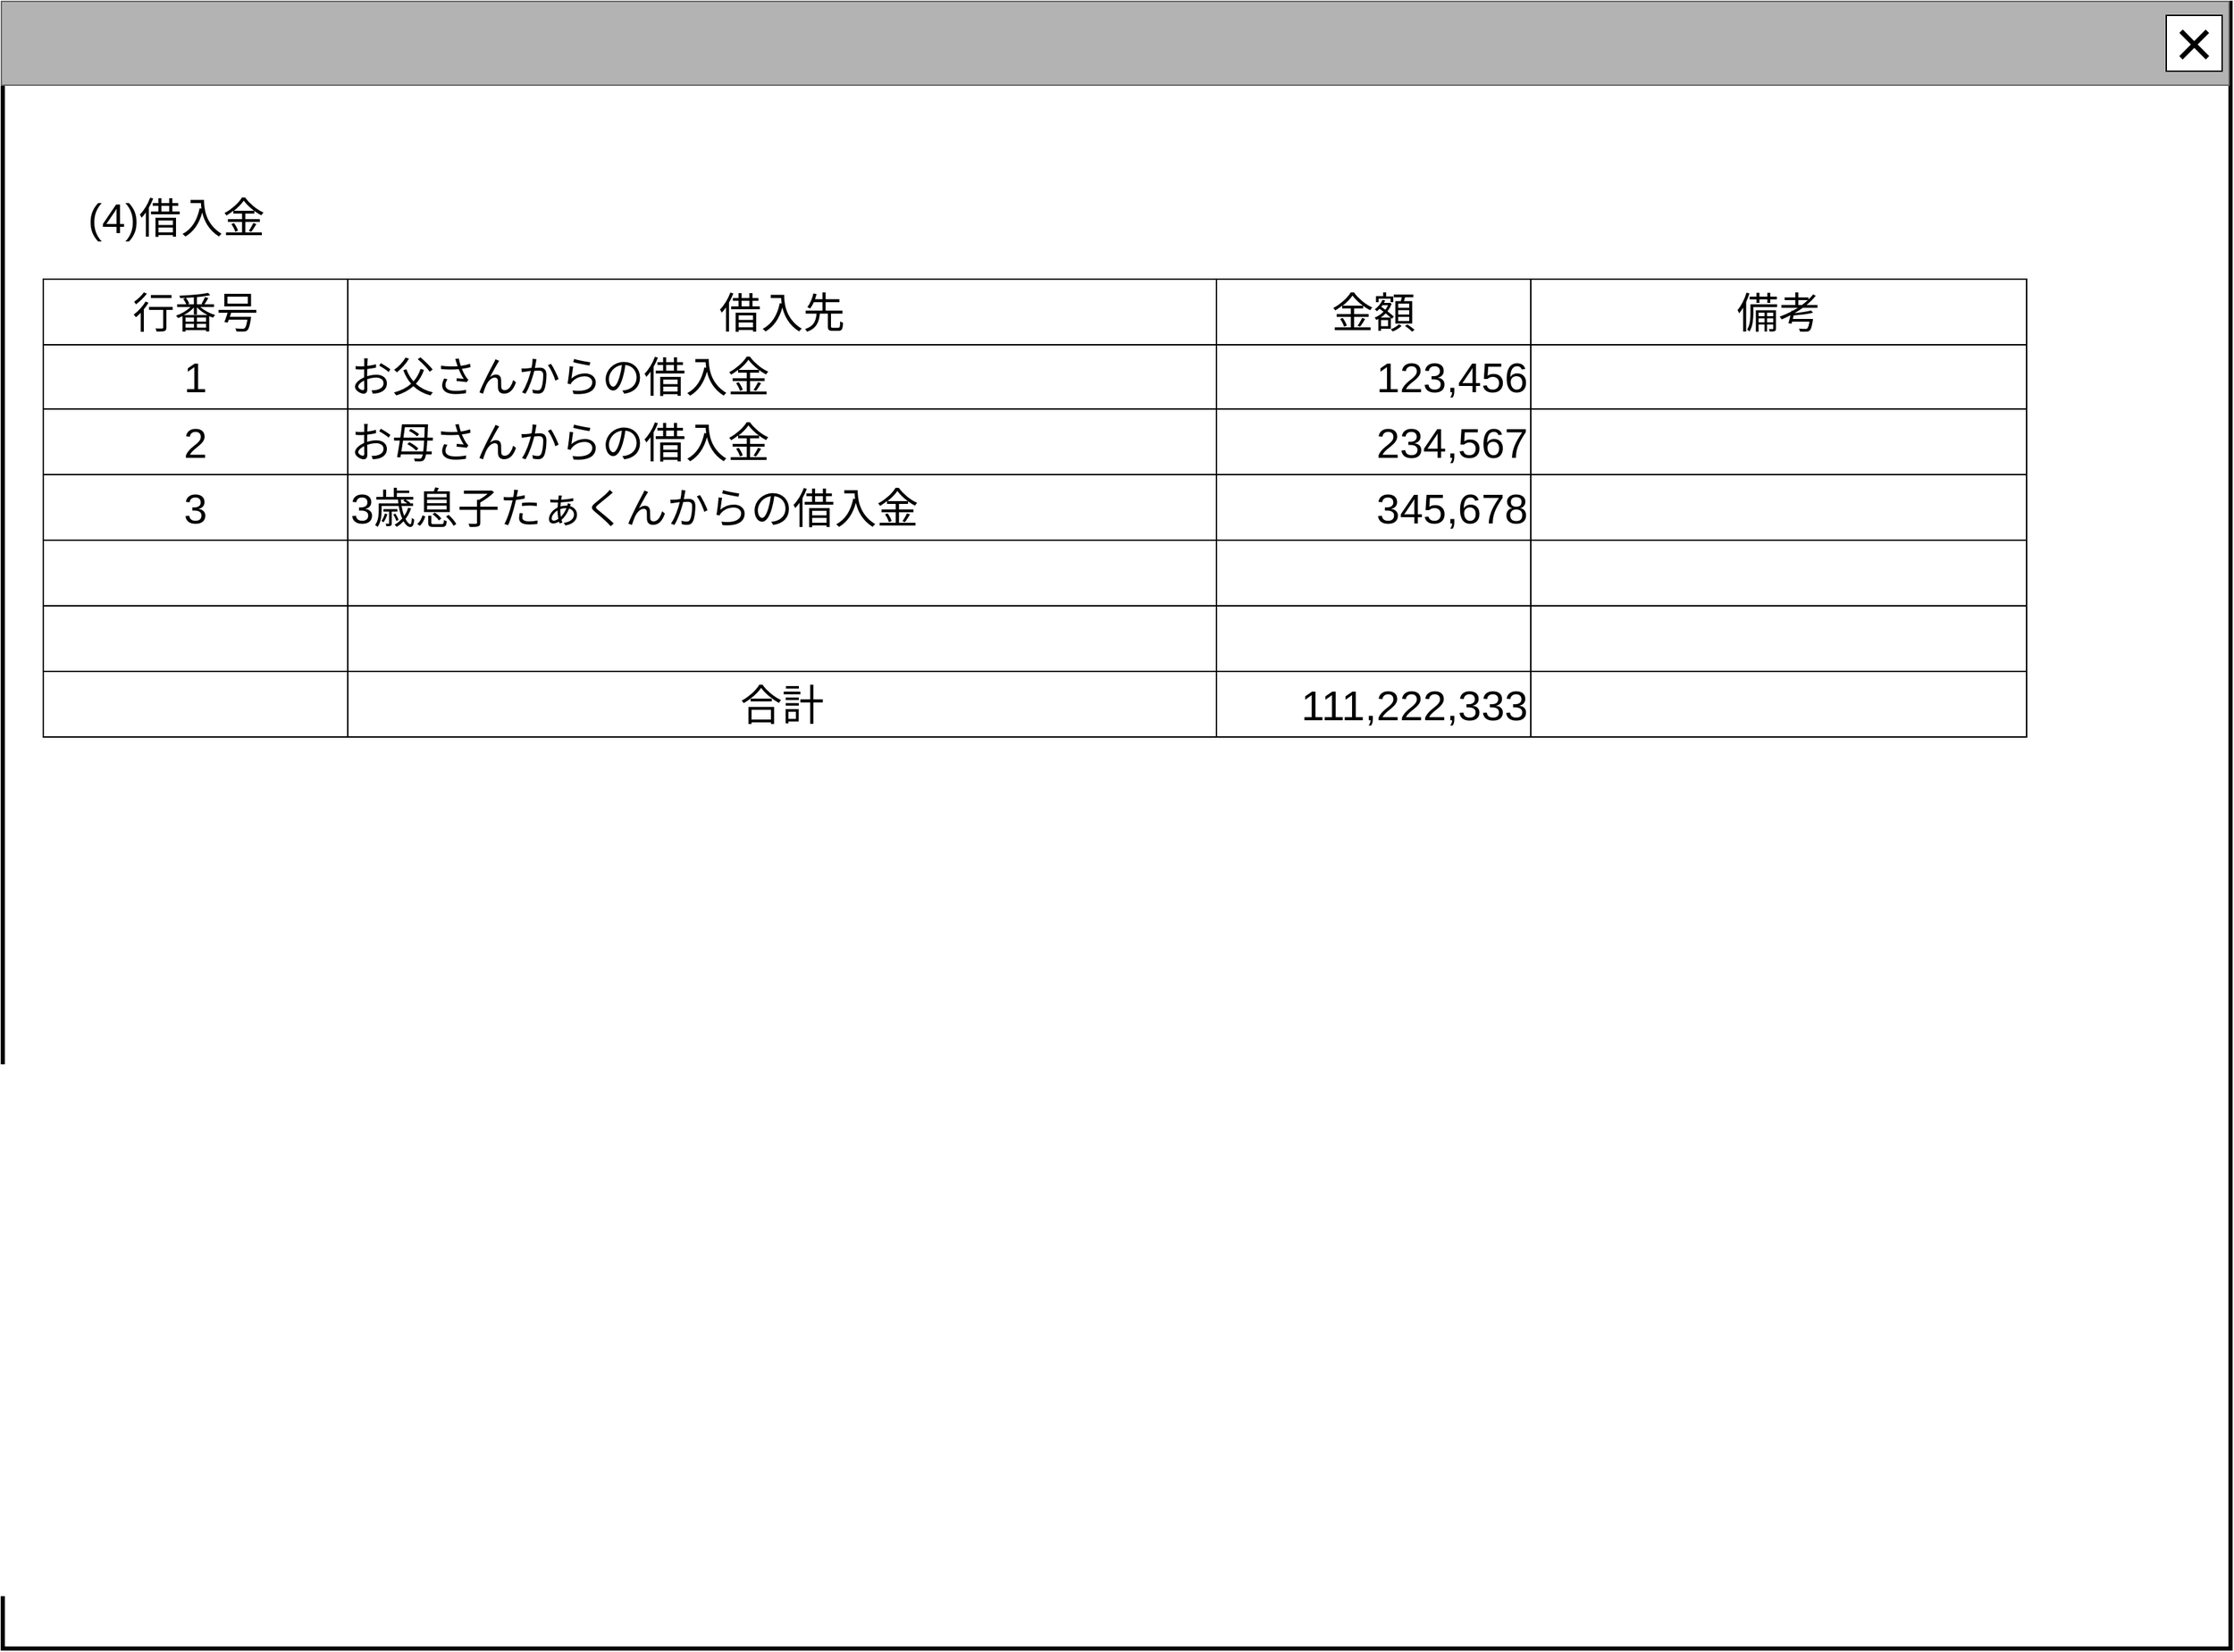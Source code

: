 <mxfile version="24.6.4" type="device">
  <diagram name="ページ1" id="LE8fIzdrHe0wcv1LTvfw">
    <mxGraphModel dx="1050" dy="621" grid="1" gridSize="10" guides="1" tooltips="1" connect="1" arrows="1" fold="1" page="1" pageScale="1" pageWidth="1600" pageHeight="1200" math="0" shadow="0">
      <root>
        <mxCell id="0" />
        <mxCell id="cFaB45KztUIKXS-_cTrr-4" value="背景" style="locked=1;" parent="0" visible="0" />
        <mxCell id="cFaB45KztUIKXS-_cTrr-5" value="" style="rounded=0;whiteSpace=wrap;html=1;strokeWidth=3;" parent="cFaB45KztUIKXS-_cTrr-4" vertex="1">
          <mxGeometry x="1" y="1" width="1595" height="1180" as="geometry" />
        </mxCell>
        <mxCell id="cFaB45KztUIKXS-_cTrr-6" value="" style="rounded=0;whiteSpace=wrap;html=1;fillColor=#B3B3B3;fontColor=#333333;strokeColor=#666666;" parent="cFaB45KztUIKXS-_cTrr-4" vertex="1">
          <mxGeometry width="1595" height="60" as="geometry" />
        </mxCell>
        <mxCell id="cFaB45KztUIKXS-_cTrr-7" value="&lt;font style=&quot;font-size: 48px;&quot;&gt;×&lt;/font&gt;" style="rounded=0;whiteSpace=wrap;html=1;" parent="cFaB45KztUIKXS-_cTrr-4" vertex="1">
          <mxGeometry x="1550" y="10" width="40" height="40" as="geometry" />
        </mxCell>
        <mxCell id="cFaB45KztUIKXS-_cTrr-8" value="" style="rounded=0;whiteSpace=wrap;html=1;" parent="cFaB45KztUIKXS-_cTrr-4" vertex="1">
          <mxGeometry x="830" y="670" width="120" height="60" as="geometry" />
        </mxCell>
        <mxCell id="cFaB45KztUIKXS-_cTrr-9" value="ウインドウ" style="locked=1;" parent="0" />
        <mxCell id="cFaB45KztUIKXS-_cTrr-10" value="" style="rounded=0;whiteSpace=wrap;html=1;strokeWidth=3;" parent="cFaB45KztUIKXS-_cTrr-9" vertex="1">
          <mxGeometry x="1" y="1" width="1595" height="1179" as="geometry" />
        </mxCell>
        <mxCell id="cFaB45KztUIKXS-_cTrr-11" value="" style="rounded=0;whiteSpace=wrap;html=1;fillColor=#B3B3B3;fontColor=#333333;strokeColor=#666666;" parent="cFaB45KztUIKXS-_cTrr-9" vertex="1">
          <mxGeometry width="1595" height="60" as="geometry" />
        </mxCell>
        <mxCell id="cFaB45KztUIKXS-_cTrr-12" value="&lt;font style=&quot;font-size: 48px;&quot;&gt;×&lt;/font&gt;" style="rounded=0;whiteSpace=wrap;html=1;" parent="cFaB45KztUIKXS-_cTrr-9" vertex="1">
          <mxGeometry x="1550" y="10" width="40" height="40" as="geometry" />
        </mxCell>
        <mxCell id="cFaB45KztUIKXS-_cTrr-14" value="名称未設定レイヤ" style="" parent="0" />
        <mxCell id="AqdkrOsrwXkhMmX50wSz-0" value="" style="childLayout=tableLayout;recursiveResize=0;shadow=0;fillColor=none;align=left;" parent="cFaB45KztUIKXS-_cTrr-14" vertex="1">
          <mxGeometry x="30" y="199" width="1420" height="328" as="geometry" />
        </mxCell>
        <mxCell id="AqdkrOsrwXkhMmX50wSz-1" value="" style="shape=tableRow;horizontal=0;startSize=0;swimlaneHead=0;swimlaneBody=0;top=0;left=0;bottom=0;right=0;dropTarget=0;collapsible=0;recursiveResize=0;expand=0;fontStyle=0;fillColor=none;strokeColor=inherit;" parent="AqdkrOsrwXkhMmX50wSz-0" vertex="1">
          <mxGeometry width="1420" height="47" as="geometry" />
        </mxCell>
        <mxCell id="AqdkrOsrwXkhMmX50wSz-2" value="&lt;font style=&quot;font-size: 30px;&quot;&gt;行番号&lt;/font&gt;" style="connectable=0;recursiveResize=0;strokeColor=inherit;fillColor=none;align=center;whiteSpace=wrap;html=1;" parent="AqdkrOsrwXkhMmX50wSz-1" vertex="1">
          <mxGeometry width="218" height="47" as="geometry">
            <mxRectangle width="218" height="47" as="alternateBounds" />
          </mxGeometry>
        </mxCell>
        <mxCell id="AqdkrOsrwXkhMmX50wSz-3" value="&lt;span style=&quot;font-size: 30px;&quot;&gt;借入先&lt;/span&gt;" style="connectable=0;recursiveResize=0;strokeColor=inherit;fillColor=none;align=center;whiteSpace=wrap;html=1;" parent="AqdkrOsrwXkhMmX50wSz-1" vertex="1">
          <mxGeometry x="218" width="622" height="47" as="geometry">
            <mxRectangle width="622" height="47" as="alternateBounds" />
          </mxGeometry>
        </mxCell>
        <mxCell id="AqdkrOsrwXkhMmX50wSz-4" value="&lt;font style=&quot;font-size: 30px;&quot;&gt;金額&lt;/font&gt;" style="connectable=0;recursiveResize=0;strokeColor=inherit;fillColor=none;align=center;whiteSpace=wrap;html=1;" parent="AqdkrOsrwXkhMmX50wSz-1" vertex="1">
          <mxGeometry x="840" width="225" height="47" as="geometry">
            <mxRectangle width="225" height="47" as="alternateBounds" />
          </mxGeometry>
        </mxCell>
        <mxCell id="AqdkrOsrwXkhMmX50wSz-29" value="&lt;font style=&quot;font-size: 30px;&quot;&gt;備考&lt;/font&gt;" style="connectable=0;recursiveResize=0;strokeColor=inherit;fillColor=none;align=center;whiteSpace=wrap;html=1;" parent="AqdkrOsrwXkhMmX50wSz-1" vertex="1">
          <mxGeometry x="1065" width="355" height="47" as="geometry">
            <mxRectangle width="355" height="47" as="alternateBounds" />
          </mxGeometry>
        </mxCell>
        <mxCell id="AqdkrOsrwXkhMmX50wSz-5" style="shape=tableRow;horizontal=0;startSize=0;swimlaneHead=0;swimlaneBody=0;top=0;left=0;bottom=0;right=0;dropTarget=0;collapsible=0;recursiveResize=0;expand=0;fontStyle=0;fillColor=none;strokeColor=inherit;" parent="AqdkrOsrwXkhMmX50wSz-0" vertex="1">
          <mxGeometry y="47" width="1420" height="46" as="geometry" />
        </mxCell>
        <mxCell id="AqdkrOsrwXkhMmX50wSz-6" value="&lt;font style=&quot;font-size: 30px;&quot;&gt;1&lt;/font&gt;" style="connectable=0;recursiveResize=0;strokeColor=inherit;fillColor=none;align=center;whiteSpace=wrap;html=1;" parent="AqdkrOsrwXkhMmX50wSz-5" vertex="1">
          <mxGeometry width="218" height="46" as="geometry">
            <mxRectangle width="218" height="46" as="alternateBounds" />
          </mxGeometry>
        </mxCell>
        <mxCell id="AqdkrOsrwXkhMmX50wSz-7" value="&lt;span style=&quot;font-size: 30px;&quot;&gt;お父さんからの借入金&lt;/span&gt;" style="connectable=0;recursiveResize=0;strokeColor=inherit;fillColor=none;align=left;whiteSpace=wrap;html=1;" parent="AqdkrOsrwXkhMmX50wSz-5" vertex="1">
          <mxGeometry x="218" width="622" height="46" as="geometry">
            <mxRectangle width="622" height="46" as="alternateBounds" />
          </mxGeometry>
        </mxCell>
        <mxCell id="AqdkrOsrwXkhMmX50wSz-8" value="&lt;font style=&quot;font-size: 30px;&quot;&gt;123,456&lt;/font&gt;" style="connectable=0;recursiveResize=0;strokeColor=inherit;fillColor=none;align=right;whiteSpace=wrap;html=1;" parent="AqdkrOsrwXkhMmX50wSz-5" vertex="1">
          <mxGeometry x="840" width="225" height="46" as="geometry">
            <mxRectangle width="225" height="46" as="alternateBounds" />
          </mxGeometry>
        </mxCell>
        <mxCell id="AqdkrOsrwXkhMmX50wSz-30" value="" style="connectable=0;recursiveResize=0;strokeColor=inherit;fillColor=none;align=left;whiteSpace=wrap;html=1;" parent="AqdkrOsrwXkhMmX50wSz-5" vertex="1">
          <mxGeometry x="1065" width="355" height="46" as="geometry">
            <mxRectangle width="355" height="46" as="alternateBounds" />
          </mxGeometry>
        </mxCell>
        <mxCell id="AqdkrOsrwXkhMmX50wSz-9" style="shape=tableRow;horizontal=0;startSize=0;swimlaneHead=0;swimlaneBody=0;top=0;left=0;bottom=0;right=0;dropTarget=0;collapsible=0;recursiveResize=0;expand=0;fontStyle=0;fillColor=none;strokeColor=inherit;" parent="AqdkrOsrwXkhMmX50wSz-0" vertex="1">
          <mxGeometry y="93" width="1420" height="47" as="geometry" />
        </mxCell>
        <mxCell id="AqdkrOsrwXkhMmX50wSz-10" value="&lt;span style=&quot;font-size: 30px;&quot;&gt;2&lt;/span&gt;" style="connectable=0;recursiveResize=0;strokeColor=inherit;fillColor=none;align=center;whiteSpace=wrap;html=1;" parent="AqdkrOsrwXkhMmX50wSz-9" vertex="1">
          <mxGeometry width="218" height="47" as="geometry">
            <mxRectangle width="218" height="47" as="alternateBounds" />
          </mxGeometry>
        </mxCell>
        <mxCell id="AqdkrOsrwXkhMmX50wSz-11" value="&lt;span style=&quot;font-size: 30px;&quot;&gt;お母さんからの借入金&lt;/span&gt;" style="connectable=0;recursiveResize=0;strokeColor=inherit;fillColor=none;align=left;whiteSpace=wrap;html=1;" parent="AqdkrOsrwXkhMmX50wSz-9" vertex="1">
          <mxGeometry x="218" width="622" height="47" as="geometry">
            <mxRectangle width="622" height="47" as="alternateBounds" />
          </mxGeometry>
        </mxCell>
        <mxCell id="AqdkrOsrwXkhMmX50wSz-12" value="&lt;span style=&quot;font-size: 30px;&quot;&gt;234,567&lt;/span&gt;" style="connectable=0;recursiveResize=0;strokeColor=inherit;fillColor=none;align=right;whiteSpace=wrap;html=1;" parent="AqdkrOsrwXkhMmX50wSz-9" vertex="1">
          <mxGeometry x="840" width="225" height="47" as="geometry">
            <mxRectangle width="225" height="47" as="alternateBounds" />
          </mxGeometry>
        </mxCell>
        <mxCell id="AqdkrOsrwXkhMmX50wSz-31" value="" style="connectable=0;recursiveResize=0;strokeColor=inherit;fillColor=none;align=left;whiteSpace=wrap;html=1;" parent="AqdkrOsrwXkhMmX50wSz-9" vertex="1">
          <mxGeometry x="1065" width="355" height="47" as="geometry">
            <mxRectangle width="355" height="47" as="alternateBounds" />
          </mxGeometry>
        </mxCell>
        <mxCell id="AqdkrOsrwXkhMmX50wSz-25" style="shape=tableRow;horizontal=0;startSize=0;swimlaneHead=0;swimlaneBody=0;top=0;left=0;bottom=0;right=0;dropTarget=0;collapsible=0;recursiveResize=0;expand=0;fontStyle=0;fillColor=none;strokeColor=inherit;align=right;" parent="AqdkrOsrwXkhMmX50wSz-0" vertex="1">
          <mxGeometry y="140" width="1420" height="47" as="geometry" />
        </mxCell>
        <mxCell id="AqdkrOsrwXkhMmX50wSz-26" value="&lt;span style=&quot;font-size: 30px;&quot;&gt;3&lt;/span&gt;" style="connectable=0;recursiveResize=0;strokeColor=inherit;fillColor=none;align=center;whiteSpace=wrap;html=1;" parent="AqdkrOsrwXkhMmX50wSz-25" vertex="1">
          <mxGeometry width="218" height="47" as="geometry">
            <mxRectangle width="218" height="47" as="alternateBounds" />
          </mxGeometry>
        </mxCell>
        <mxCell id="AqdkrOsrwXkhMmX50wSz-27" value="&lt;span style=&quot;font-size: 30px;&quot;&gt;3歳息子たぁくんからの借入金&lt;/span&gt;" style="connectable=0;recursiveResize=0;strokeColor=inherit;fillColor=none;align=left;whiteSpace=wrap;html=1;" parent="AqdkrOsrwXkhMmX50wSz-25" vertex="1">
          <mxGeometry x="218" width="622" height="47" as="geometry">
            <mxRectangle width="622" height="47" as="alternateBounds" />
          </mxGeometry>
        </mxCell>
        <mxCell id="AqdkrOsrwXkhMmX50wSz-28" value="&lt;span style=&quot;font-size: 30px;&quot;&gt;345,678&lt;/span&gt;" style="connectable=0;recursiveResize=0;strokeColor=inherit;fillColor=none;align=right;whiteSpace=wrap;html=1;" parent="AqdkrOsrwXkhMmX50wSz-25" vertex="1">
          <mxGeometry x="840" width="225" height="47" as="geometry">
            <mxRectangle width="225" height="47" as="alternateBounds" />
          </mxGeometry>
        </mxCell>
        <mxCell id="AqdkrOsrwXkhMmX50wSz-32" value="" style="connectable=0;recursiveResize=0;strokeColor=inherit;fillColor=none;align=left;whiteSpace=wrap;html=1;" parent="AqdkrOsrwXkhMmX50wSz-25" vertex="1">
          <mxGeometry x="1065" width="355" height="47" as="geometry">
            <mxRectangle width="355" height="47" as="alternateBounds" />
          </mxGeometry>
        </mxCell>
        <mxCell id="AqdkrOsrwXkhMmX50wSz-21" style="shape=tableRow;horizontal=0;startSize=0;swimlaneHead=0;swimlaneBody=0;top=0;left=0;bottom=0;right=0;dropTarget=0;collapsible=0;recursiveResize=0;expand=0;fontStyle=0;fillColor=none;strokeColor=inherit;" parent="AqdkrOsrwXkhMmX50wSz-0" vertex="1">
          <mxGeometry y="187" width="1420" height="47" as="geometry" />
        </mxCell>
        <mxCell id="AqdkrOsrwXkhMmX50wSz-22" style="connectable=0;recursiveResize=0;strokeColor=inherit;fillColor=none;align=center;whiteSpace=wrap;html=1;" parent="AqdkrOsrwXkhMmX50wSz-21" vertex="1">
          <mxGeometry width="218" height="47" as="geometry">
            <mxRectangle width="218" height="47" as="alternateBounds" />
          </mxGeometry>
        </mxCell>
        <mxCell id="AqdkrOsrwXkhMmX50wSz-23" style="connectable=0;recursiveResize=0;strokeColor=inherit;fillColor=none;align=center;whiteSpace=wrap;html=1;" parent="AqdkrOsrwXkhMmX50wSz-21" vertex="1">
          <mxGeometry x="218" width="622" height="47" as="geometry">
            <mxRectangle width="622" height="47" as="alternateBounds" />
          </mxGeometry>
        </mxCell>
        <mxCell id="AqdkrOsrwXkhMmX50wSz-24" style="connectable=0;recursiveResize=0;strokeColor=inherit;fillColor=none;align=center;whiteSpace=wrap;html=1;" parent="AqdkrOsrwXkhMmX50wSz-21" vertex="1">
          <mxGeometry x="840" width="225" height="47" as="geometry">
            <mxRectangle width="225" height="47" as="alternateBounds" />
          </mxGeometry>
        </mxCell>
        <mxCell id="AqdkrOsrwXkhMmX50wSz-33" style="connectable=0;recursiveResize=0;strokeColor=inherit;fillColor=none;align=center;whiteSpace=wrap;html=1;" parent="AqdkrOsrwXkhMmX50wSz-21" vertex="1">
          <mxGeometry x="1065" width="355" height="47" as="geometry">
            <mxRectangle width="355" height="47" as="alternateBounds" />
          </mxGeometry>
        </mxCell>
        <mxCell id="AqdkrOsrwXkhMmX50wSz-17" style="shape=tableRow;horizontal=0;startSize=0;swimlaneHead=0;swimlaneBody=0;top=0;left=0;bottom=0;right=0;dropTarget=0;collapsible=0;recursiveResize=0;expand=0;fontStyle=0;fillColor=none;strokeColor=inherit;" parent="AqdkrOsrwXkhMmX50wSz-0" vertex="1">
          <mxGeometry y="234" width="1420" height="47" as="geometry" />
        </mxCell>
        <mxCell id="AqdkrOsrwXkhMmX50wSz-18" style="connectable=0;recursiveResize=0;strokeColor=inherit;fillColor=none;align=center;whiteSpace=wrap;html=1;" parent="AqdkrOsrwXkhMmX50wSz-17" vertex="1">
          <mxGeometry width="218" height="47" as="geometry">
            <mxRectangle width="218" height="47" as="alternateBounds" />
          </mxGeometry>
        </mxCell>
        <mxCell id="AqdkrOsrwXkhMmX50wSz-19" style="connectable=0;recursiveResize=0;strokeColor=inherit;fillColor=none;align=center;whiteSpace=wrap;html=1;" parent="AqdkrOsrwXkhMmX50wSz-17" vertex="1">
          <mxGeometry x="218" width="622" height="47" as="geometry">
            <mxRectangle width="622" height="47" as="alternateBounds" />
          </mxGeometry>
        </mxCell>
        <mxCell id="AqdkrOsrwXkhMmX50wSz-20" style="connectable=0;recursiveResize=0;strokeColor=inherit;fillColor=none;align=center;whiteSpace=wrap;html=1;" parent="AqdkrOsrwXkhMmX50wSz-17" vertex="1">
          <mxGeometry x="840" width="225" height="47" as="geometry">
            <mxRectangle width="225" height="47" as="alternateBounds" />
          </mxGeometry>
        </mxCell>
        <mxCell id="AqdkrOsrwXkhMmX50wSz-34" style="connectable=0;recursiveResize=0;strokeColor=inherit;fillColor=none;align=center;whiteSpace=wrap;html=1;" parent="AqdkrOsrwXkhMmX50wSz-17" vertex="1">
          <mxGeometry x="1065" width="355" height="47" as="geometry">
            <mxRectangle width="355" height="47" as="alternateBounds" />
          </mxGeometry>
        </mxCell>
        <mxCell id="AqdkrOsrwXkhMmX50wSz-13" style="shape=tableRow;horizontal=0;startSize=0;swimlaneHead=0;swimlaneBody=0;top=0;left=0;bottom=0;right=0;dropTarget=0;collapsible=0;recursiveResize=0;expand=0;fontStyle=0;fillColor=none;strokeColor=inherit;" parent="AqdkrOsrwXkhMmX50wSz-0" vertex="1">
          <mxGeometry y="281" width="1420" height="47" as="geometry" />
        </mxCell>
        <mxCell id="AqdkrOsrwXkhMmX50wSz-14" style="connectable=0;recursiveResize=0;strokeColor=inherit;fillColor=none;align=center;whiteSpace=wrap;html=1;" parent="AqdkrOsrwXkhMmX50wSz-13" vertex="1">
          <mxGeometry width="218" height="47" as="geometry">
            <mxRectangle width="218" height="47" as="alternateBounds" />
          </mxGeometry>
        </mxCell>
        <mxCell id="AqdkrOsrwXkhMmX50wSz-15" value="&lt;font style=&quot;font-size: 30px;&quot;&gt;合計&lt;/font&gt;" style="connectable=0;recursiveResize=0;strokeColor=inherit;fillColor=none;align=center;whiteSpace=wrap;html=1;" parent="AqdkrOsrwXkhMmX50wSz-13" vertex="1">
          <mxGeometry x="218" width="622" height="47" as="geometry">
            <mxRectangle width="622" height="47" as="alternateBounds" />
          </mxGeometry>
        </mxCell>
        <mxCell id="AqdkrOsrwXkhMmX50wSz-16" value="&lt;font style=&quot;font-size: 30px;&quot;&gt;111,222,333&lt;/font&gt;" style="connectable=0;recursiveResize=0;strokeColor=inherit;fillColor=none;align=right;whiteSpace=wrap;html=1;" parent="AqdkrOsrwXkhMmX50wSz-13" vertex="1">
          <mxGeometry x="840" width="225" height="47" as="geometry">
            <mxRectangle width="225" height="47" as="alternateBounds" />
          </mxGeometry>
        </mxCell>
        <mxCell id="AqdkrOsrwXkhMmX50wSz-35" style="connectable=0;recursiveResize=0;strokeColor=inherit;fillColor=none;align=center;whiteSpace=wrap;html=1;" parent="AqdkrOsrwXkhMmX50wSz-13" vertex="1">
          <mxGeometry x="1065" width="355" height="47" as="geometry">
            <mxRectangle width="355" height="47" as="alternateBounds" />
          </mxGeometry>
        </mxCell>
        <mxCell id="ZyyqF1IQZli5dGd5rdWG-0" value="&lt;font style=&quot;font-size: 30px;&quot;&gt;(4)借入金&lt;/font&gt;" style="text;html=1;align=left;verticalAlign=middle;whiteSpace=wrap;rounded=0;" parent="cFaB45KztUIKXS-_cTrr-14" vertex="1">
          <mxGeometry x="60" y="130" width="810" height="50" as="geometry" />
        </mxCell>
      </root>
    </mxGraphModel>
  </diagram>
</mxfile>
